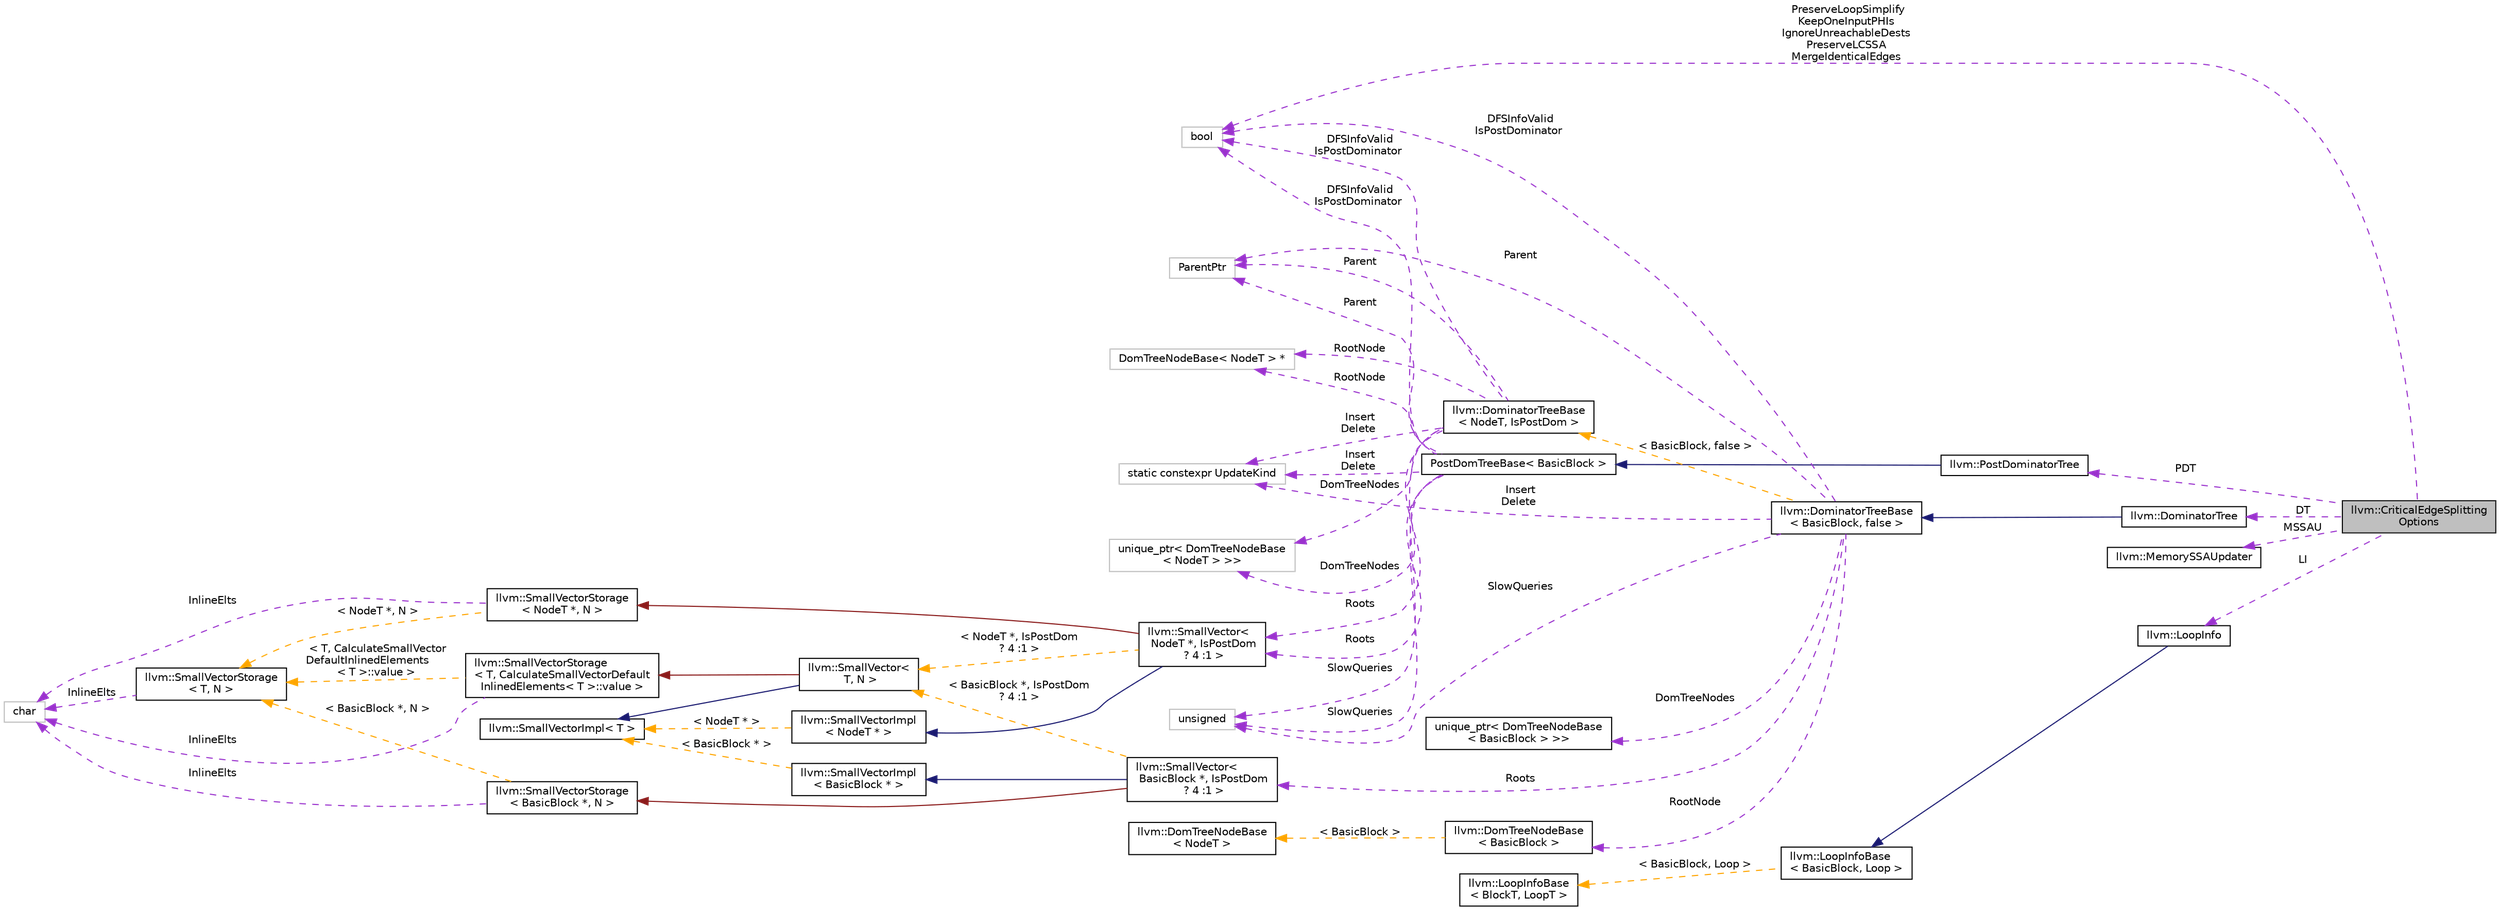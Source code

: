 digraph "llvm::CriticalEdgeSplittingOptions"
{
 // LATEX_PDF_SIZE
  bgcolor="transparent";
  edge [fontname="Helvetica",fontsize="10",labelfontname="Helvetica",labelfontsize="10"];
  node [fontname="Helvetica",fontsize="10",shape=record];
  rankdir="LR";
  Node1 [label="llvm::CriticalEdgeSplitting\lOptions",height=0.2,width=0.4,color="black", fillcolor="grey75", style="filled", fontcolor="black",tooltip="Option class for critical edge splitting."];
  Node2 -> Node1 [dir="back",color="darkorchid3",fontsize="10",style="dashed",label=" PDT" ,fontname="Helvetica"];
  Node2 [label="llvm::PostDominatorTree",height=0.2,width=0.4,color="black",URL="$classllvm_1_1PostDominatorTree.html",tooltip="PostDominatorTree Class - Concrete subclass of DominatorTree that is used to compute the post-dominat..."];
  Node3 -> Node2 [dir="back",color="midnightblue",fontsize="10",style="solid",fontname="Helvetica"];
  Node3 [label="PostDomTreeBase\< BasicBlock \>",height=0.2,width=0.4,color="black",URL="$classllvm_1_1DominatorTreeBase.html",tooltip="Core dominator tree base class."];
  Node4 -> Node3 [dir="back",color="darkorchid3",fontsize="10",style="dashed",label=" RootNode" ,fontname="Helvetica"];
  Node4 [label="DomTreeNodeBase\< NodeT \> *",height=0.2,width=0.4,color="grey75",tooltip=" "];
  Node5 -> Node3 [dir="back",color="darkorchid3",fontsize="10",style="dashed",label=" DomTreeNodes" ,fontname="Helvetica"];
  Node5 [label="unique_ptr\< DomTreeNodeBase\l\< NodeT \> \>\>",height=0.2,width=0.4,color="grey75",tooltip=" "];
  Node6 -> Node3 [dir="back",color="darkorchid3",fontsize="10",style="dashed",label=" Parent" ,fontname="Helvetica"];
  Node6 [label="ParentPtr",height=0.2,width=0.4,color="grey75",tooltip=" "];
  Node7 -> Node3 [dir="back",color="darkorchid3",fontsize="10",style="dashed",label=" Roots" ,fontname="Helvetica"];
  Node7 [label="llvm::SmallVector\<\l NodeT *, IsPostDom\l ? 4 :1 \>",height=0.2,width=0.4,color="black",URL="$classllvm_1_1SmallVector.html",tooltip=" "];
  Node8 -> Node7 [dir="back",color="midnightblue",fontsize="10",style="solid",fontname="Helvetica"];
  Node8 [label="llvm::SmallVectorImpl\l\< NodeT * \>",height=0.2,width=0.4,color="black",URL="$classllvm_1_1SmallVectorImpl.html",tooltip=" "];
  Node9 -> Node8 [dir="back",color="orange",fontsize="10",style="dashed",label=" \< NodeT * \>" ,fontname="Helvetica"];
  Node9 [label="llvm::SmallVectorImpl\< T \>",height=0.2,width=0.4,color="black",URL="$classllvm_1_1SmallVectorImpl.html",tooltip="This class consists of common code factored out of the SmallVector class to reduce code duplication b..."];
  Node10 -> Node7 [dir="back",color="firebrick4",fontsize="10",style="solid",fontname="Helvetica"];
  Node10 [label="llvm::SmallVectorStorage\l\< NodeT *, N \>",height=0.2,width=0.4,color="black",URL="$structllvm_1_1SmallVectorStorage.html",tooltip=" "];
  Node11 -> Node10 [dir="back",color="darkorchid3",fontsize="10",style="dashed",label=" InlineElts" ,fontname="Helvetica"];
  Node11 [label="char",height=0.2,width=0.4,color="grey75",tooltip=" "];
  Node12 -> Node10 [dir="back",color="orange",fontsize="10",style="dashed",label=" \< NodeT *, N \>" ,fontname="Helvetica"];
  Node12 [label="llvm::SmallVectorStorage\l\< T, N \>",height=0.2,width=0.4,color="black",URL="$structllvm_1_1SmallVectorStorage.html",tooltip="Storage for the SmallVector elements."];
  Node11 -> Node12 [dir="back",color="darkorchid3",fontsize="10",style="dashed",label=" InlineElts" ,fontname="Helvetica"];
  Node13 -> Node7 [dir="back",color="orange",fontsize="10",style="dashed",label=" \< NodeT *, IsPostDom\l ? 4 :1 \>" ,fontname="Helvetica"];
  Node13 [label="llvm::SmallVector\<\l T, N \>",height=0.2,width=0.4,color="black",URL="$classllvm_1_1SmallVector.html",tooltip="This is a 'vector' (really, a variable-sized array), optimized for the case when the array is small."];
  Node9 -> Node13 [dir="back",color="midnightblue",fontsize="10",style="solid",fontname="Helvetica"];
  Node14 -> Node13 [dir="back",color="firebrick4",fontsize="10",style="solid",fontname="Helvetica"];
  Node14 [label="llvm::SmallVectorStorage\l\< T, CalculateSmallVectorDefault\lInlinedElements\< T \>::value \>",height=0.2,width=0.4,color="black",URL="$structllvm_1_1SmallVectorStorage.html",tooltip=" "];
  Node11 -> Node14 [dir="back",color="darkorchid3",fontsize="10",style="dashed",label=" InlineElts" ,fontname="Helvetica"];
  Node12 -> Node14 [dir="back",color="orange",fontsize="10",style="dashed",label=" \< T, CalculateSmallVector\lDefaultInlinedElements\l\< T \>::value \>" ,fontname="Helvetica"];
  Node15 -> Node3 [dir="back",color="darkorchid3",fontsize="10",style="dashed",label=" DFSInfoValid\nIsPostDominator" ,fontname="Helvetica"];
  Node15 [label="bool",height=0.2,width=0.4,color="grey75",tooltip=" "];
  Node16 -> Node3 [dir="back",color="darkorchid3",fontsize="10",style="dashed",label=" SlowQueries" ,fontname="Helvetica"];
  Node16 [label="unsigned",height=0.2,width=0.4,color="grey75",tooltip=" "];
  Node17 -> Node3 [dir="back",color="darkorchid3",fontsize="10",style="dashed",label=" Insert\nDelete" ,fontname="Helvetica"];
  Node17 [label="static constexpr UpdateKind",height=0.2,width=0.4,color="grey75",tooltip=" "];
  Node18 -> Node1 [dir="back",color="darkorchid3",fontsize="10",style="dashed",label=" MSSAU" ,fontname="Helvetica"];
  Node18 [label="llvm::MemorySSAUpdater",height=0.2,width=0.4,color="black",URL="$classllvm_1_1MemorySSAUpdater.html",tooltip=" "];
  Node15 -> Node1 [dir="back",color="darkorchid3",fontsize="10",style="dashed",label=" PreserveLoopSimplify\nKeepOneInputPHIs\nIgnoreUnreachableDests\nPreserveLCSSA\nMergeIdenticalEdges" ,fontname="Helvetica"];
  Node19 -> Node1 [dir="back",color="darkorchid3",fontsize="10",style="dashed",label=" DT" ,fontname="Helvetica"];
  Node19 [label="llvm::DominatorTree",height=0.2,width=0.4,color="black",URL="$classllvm_1_1DominatorTree.html",tooltip="Concrete subclass of DominatorTreeBase that is used to compute a normal dominator tree."];
  Node20 -> Node19 [dir="back",color="midnightblue",fontsize="10",style="solid",fontname="Helvetica"];
  Node20 [label="llvm::DominatorTreeBase\l\< BasicBlock, false \>",height=0.2,width=0.4,color="black",URL="$classllvm_1_1DominatorTreeBase.html",tooltip=" "];
  Node6 -> Node20 [dir="back",color="darkorchid3",fontsize="10",style="dashed",label=" Parent" ,fontname="Helvetica"];
  Node21 -> Node20 [dir="back",color="darkorchid3",fontsize="10",style="dashed",label=" Roots" ,fontname="Helvetica"];
  Node21 [label="llvm::SmallVector\<\l BasicBlock *, IsPostDom\l ? 4 :1 \>",height=0.2,width=0.4,color="black",URL="$classllvm_1_1SmallVector.html",tooltip=" "];
  Node22 -> Node21 [dir="back",color="midnightblue",fontsize="10",style="solid",fontname="Helvetica"];
  Node22 [label="llvm::SmallVectorImpl\l\< BasicBlock * \>",height=0.2,width=0.4,color="black",URL="$classllvm_1_1SmallVectorImpl.html",tooltip=" "];
  Node9 -> Node22 [dir="back",color="orange",fontsize="10",style="dashed",label=" \< BasicBlock * \>" ,fontname="Helvetica"];
  Node23 -> Node21 [dir="back",color="firebrick4",fontsize="10",style="solid",fontname="Helvetica"];
  Node23 [label="llvm::SmallVectorStorage\l\< BasicBlock *, N \>",height=0.2,width=0.4,color="black",URL="$structllvm_1_1SmallVectorStorage.html",tooltip=" "];
  Node11 -> Node23 [dir="back",color="darkorchid3",fontsize="10",style="dashed",label=" InlineElts" ,fontname="Helvetica"];
  Node12 -> Node23 [dir="back",color="orange",fontsize="10",style="dashed",label=" \< BasicBlock *, N \>" ,fontname="Helvetica"];
  Node13 -> Node21 [dir="back",color="orange",fontsize="10",style="dashed",label=" \< BasicBlock *, IsPostDom\l ? 4 :1 \>" ,fontname="Helvetica"];
  Node15 -> Node20 [dir="back",color="darkorchid3",fontsize="10",style="dashed",label=" DFSInfoValid\nIsPostDominator" ,fontname="Helvetica"];
  Node24 -> Node20 [dir="back",color="darkorchid3",fontsize="10",style="dashed",label=" RootNode" ,fontname="Helvetica"];
  Node24 [label="llvm::DomTreeNodeBase\l\< BasicBlock \>",height=0.2,width=0.4,color="black",URL="$classllvm_1_1DomTreeNodeBase.html",tooltip=" "];
  Node25 -> Node24 [dir="back",color="orange",fontsize="10",style="dashed",label=" \< BasicBlock \>" ,fontname="Helvetica"];
  Node25 [label="llvm::DomTreeNodeBase\l\< NodeT \>",height=0.2,width=0.4,color="black",URL="$classllvm_1_1DomTreeNodeBase.html",tooltip="Base class for the actual dominator tree node."];
  Node16 -> Node20 [dir="back",color="darkorchid3",fontsize="10",style="dashed",label=" SlowQueries" ,fontname="Helvetica"];
  Node17 -> Node20 [dir="back",color="darkorchid3",fontsize="10",style="dashed",label=" Insert\nDelete" ,fontname="Helvetica"];
  Node26 -> Node20 [dir="back",color="darkorchid3",fontsize="10",style="dashed",label=" DomTreeNodes" ,fontname="Helvetica"];
  Node26 [label="unique_ptr\< DomTreeNodeBase\l\< BasicBlock \> \>\>",height=0.2,width=0.4,color="black",URL="$classDenseMap_3_01BasicBlock_01_5_00_01std_1_1unique__ptr_3_01DomTreeNodeBase_3_01BasicBlock_01_4_01_4_4.html",tooltip=" "];
  Node27 -> Node20 [dir="back",color="orange",fontsize="10",style="dashed",label=" \< BasicBlock, false \>" ,fontname="Helvetica"];
  Node27 [label="llvm::DominatorTreeBase\l\< NodeT, IsPostDom \>",height=0.2,width=0.4,color="black",URL="$classllvm_1_1DominatorTreeBase.html",tooltip="Core dominator tree base class."];
  Node4 -> Node27 [dir="back",color="darkorchid3",fontsize="10",style="dashed",label=" RootNode" ,fontname="Helvetica"];
  Node5 -> Node27 [dir="back",color="darkorchid3",fontsize="10",style="dashed",label=" DomTreeNodes" ,fontname="Helvetica"];
  Node6 -> Node27 [dir="back",color="darkorchid3",fontsize="10",style="dashed",label=" Parent" ,fontname="Helvetica"];
  Node7 -> Node27 [dir="back",color="darkorchid3",fontsize="10",style="dashed",label=" Roots" ,fontname="Helvetica"];
  Node15 -> Node27 [dir="back",color="darkorchid3",fontsize="10",style="dashed",label=" DFSInfoValid\nIsPostDominator" ,fontname="Helvetica"];
  Node16 -> Node27 [dir="back",color="darkorchid3",fontsize="10",style="dashed",label=" SlowQueries" ,fontname="Helvetica"];
  Node17 -> Node27 [dir="back",color="darkorchid3",fontsize="10",style="dashed",label=" Insert\nDelete" ,fontname="Helvetica"];
  Node28 -> Node1 [dir="back",color="darkorchid3",fontsize="10",style="dashed",label=" LI" ,fontname="Helvetica"];
  Node28 [label="llvm::LoopInfo",height=0.2,width=0.4,color="black",URL="$classllvm_1_1LoopInfo.html",tooltip=" "];
  Node29 -> Node28 [dir="back",color="midnightblue",fontsize="10",style="solid",fontname="Helvetica"];
  Node29 [label="llvm::LoopInfoBase\l\< BasicBlock, Loop \>",height=0.2,width=0.4,color="black",URL="$classllvm_1_1LoopInfoBase.html",tooltip=" "];
  Node30 -> Node29 [dir="back",color="orange",fontsize="10",style="dashed",label=" \< BasicBlock, Loop \>" ,fontname="Helvetica"];
  Node30 [label="llvm::LoopInfoBase\l\< BlockT, LoopT \>",height=0.2,width=0.4,color="black",URL="$classllvm_1_1LoopInfoBase.html",tooltip="This class builds and contains all of the top-level loop structures in the specified function."];
}
